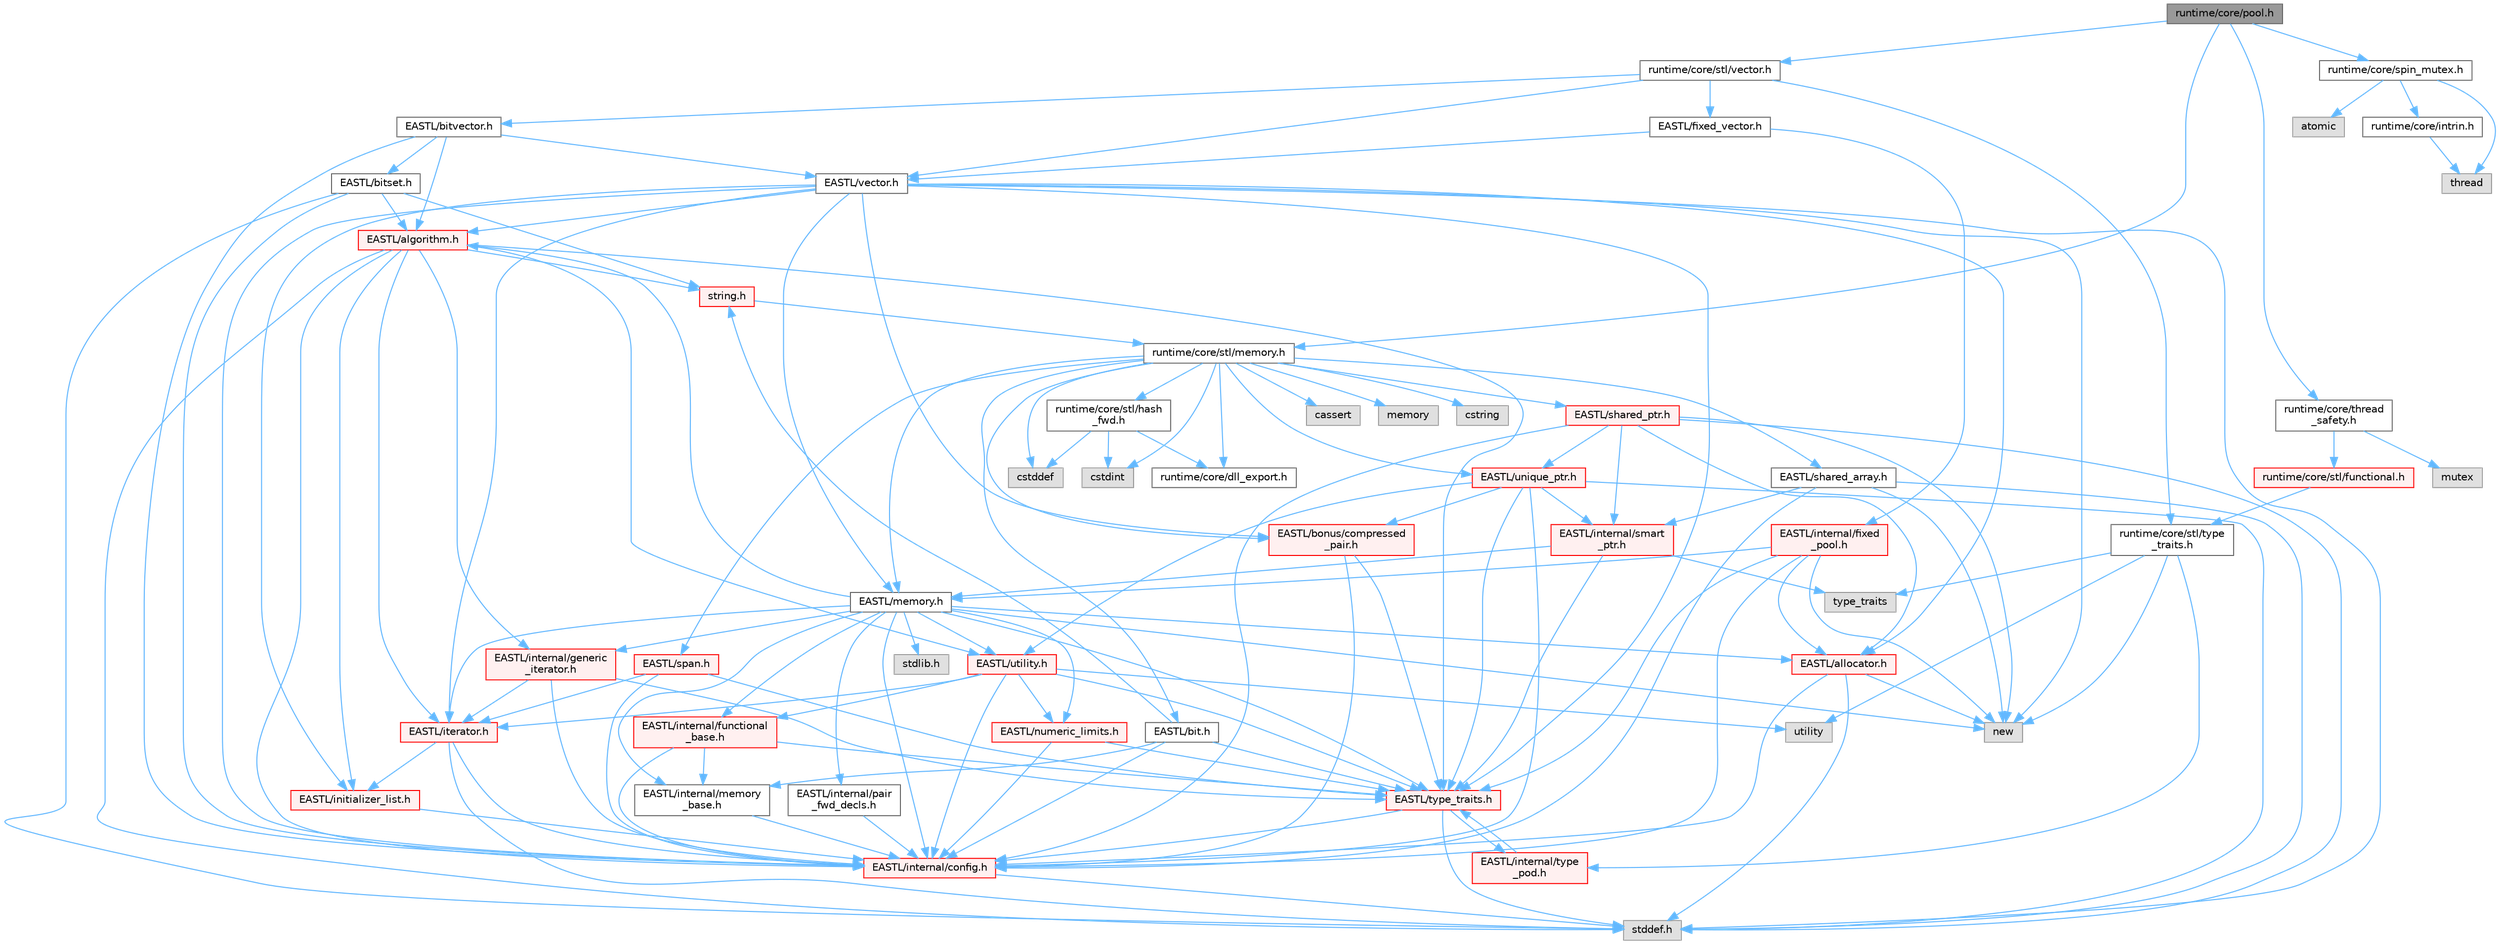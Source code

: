 digraph "runtime/core/pool.h"
{
 // LATEX_PDF_SIZE
  bgcolor="transparent";
  edge [fontname=Helvetica,fontsize=10,labelfontname=Helvetica,labelfontsize=10];
  node [fontname=Helvetica,fontsize=10,shape=box,height=0.2,width=0.4];
  Node1 [id="Node000001",label="runtime/core/pool.h",height=0.2,width=0.4,color="gray40", fillcolor="grey60", style="filled", fontcolor="black",tooltip=" "];
  Node1 -> Node2 [id="edge1_Node000001_Node000002",color="steelblue1",style="solid",tooltip=" "];
  Node2 [id="Node000002",label="runtime/core/stl/vector.h",height=0.2,width=0.4,color="grey40", fillcolor="white", style="filled",URL="$core_2stl_2vector_8h.html",tooltip=" "];
  Node2 -> Node3 [id="edge2_Node000002_Node000003",color="steelblue1",style="solid",tooltip=" "];
  Node3 [id="Node000003",label="EASTL/vector.h",height=0.2,width=0.4,color="grey40", fillcolor="white", style="filled",URL="$_e_a_s_t_l_2include_2_e_a_s_t_l_2vector_8h.html",tooltip=" "];
  Node3 -> Node4 [id="edge3_Node000003_Node000004",color="steelblue1",style="solid",tooltip=" "];
  Node4 [id="Node000004",label="EASTL/algorithm.h",height=0.2,width=0.4,color="red", fillcolor="#FFF0F0", style="filled",URL="$_e_a_s_t_l_2include_2_e_a_s_t_l_2algorithm_8h.html",tooltip=" "];
  Node4 -> Node5 [id="edge4_Node000004_Node000005",color="steelblue1",style="solid",tooltip=" "];
  Node5 [id="Node000005",label="EASTL/internal/config.h",height=0.2,width=0.4,color="red", fillcolor="#FFF0F0", style="filled",URL="$config_8h.html",tooltip=" "];
  Node5 -> Node13 [id="edge5_Node000005_Node000013",color="steelblue1",style="solid",tooltip=" "];
  Node13 [id="Node000013",label="stddef.h",height=0.2,width=0.4,color="grey60", fillcolor="#E0E0E0", style="filled",tooltip=" "];
  Node4 -> Node14 [id="edge6_Node000004_Node000014",color="steelblue1",style="solid",tooltip=" "];
  Node14 [id="Node000014",label="EASTL/type_traits.h",height=0.2,width=0.4,color="red", fillcolor="#FFF0F0", style="filled",URL="$_e_a_s_t_l_2include_2_e_a_s_t_l_2type__traits_8h.html",tooltip=" "];
  Node14 -> Node5 [id="edge7_Node000014_Node000005",color="steelblue1",style="solid",tooltip=" "];
  Node14 -> Node13 [id="edge8_Node000014_Node000013",color="steelblue1",style="solid",tooltip=" "];
  Node14 -> Node22 [id="edge9_Node000014_Node000022",color="steelblue1",style="solid",tooltip=" "];
  Node22 [id="Node000022",label="EASTL/internal/type\l_pod.h",height=0.2,width=0.4,color="red", fillcolor="#FFF0F0", style="filled",URL="$type__pod_8h.html",tooltip=" "];
  Node22 -> Node14 [id="edge10_Node000022_Node000014",color="steelblue1",style="solid",tooltip=" "];
  Node4 -> Node27 [id="edge11_Node000004_Node000027",color="steelblue1",style="solid",tooltip=" "];
  Node27 [id="Node000027",label="EASTL/initializer_list.h",height=0.2,width=0.4,color="red", fillcolor="#FFF0F0", style="filled",URL="$initializer__list_8h.html",tooltip=" "];
  Node27 -> Node5 [id="edge12_Node000027_Node000005",color="steelblue1",style="solid",tooltip=" "];
  Node4 -> Node26 [id="edge13_Node000004_Node000026",color="steelblue1",style="solid",tooltip=" "];
  Node26 [id="Node000026",label="EASTL/iterator.h",height=0.2,width=0.4,color="red", fillcolor="#FFF0F0", style="filled",URL="$_e_a_s_t_l_2include_2_e_a_s_t_l_2iterator_8h.html",tooltip=" "];
  Node26 -> Node5 [id="edge14_Node000026_Node000005",color="steelblue1",style="solid",tooltip=" "];
  Node26 -> Node27 [id="edge15_Node000026_Node000027",color="steelblue1",style="solid",tooltip=" "];
  Node26 -> Node13 [id="edge16_Node000026_Node000013",color="steelblue1",style="solid",tooltip=" "];
  Node4 -> Node45 [id="edge17_Node000004_Node000045",color="steelblue1",style="solid",tooltip=" "];
  Node45 [id="Node000045",label="EASTL/utility.h",height=0.2,width=0.4,color="red", fillcolor="#FFF0F0", style="filled",URL="$_e_a_s_t_l_2include_2_e_a_s_t_l_2utility_8h.html",tooltip=" "];
  Node45 -> Node5 [id="edge18_Node000045_Node000005",color="steelblue1",style="solid",tooltip=" "];
  Node45 -> Node14 [id="edge19_Node000045_Node000014",color="steelblue1",style="solid",tooltip=" "];
  Node45 -> Node26 [id="edge20_Node000045_Node000026",color="steelblue1",style="solid",tooltip=" "];
  Node45 -> Node46 [id="edge21_Node000045_Node000046",color="steelblue1",style="solid",tooltip=" "];
  Node46 [id="Node000046",label="EASTL/numeric_limits.h",height=0.2,width=0.4,color="red", fillcolor="#FFF0F0", style="filled",URL="$numeric__limits_8h.html",tooltip=" "];
  Node46 -> Node5 [id="edge22_Node000046_Node000005",color="steelblue1",style="solid",tooltip=" "];
  Node46 -> Node14 [id="edge23_Node000046_Node000014",color="steelblue1",style="solid",tooltip=" "];
  Node45 -> Node42 [id="edge24_Node000045_Node000042",color="steelblue1",style="solid",tooltip=" "];
  Node42 [id="Node000042",label="EASTL/internal/functional\l_base.h",height=0.2,width=0.4,color="red", fillcolor="#FFF0F0", style="filled",URL="$functional__base_8h.html",tooltip=" "];
  Node42 -> Node5 [id="edge25_Node000042_Node000005",color="steelblue1",style="solid",tooltip=" "];
  Node42 -> Node38 [id="edge26_Node000042_Node000038",color="steelblue1",style="solid",tooltip=" "];
  Node38 [id="Node000038",label="EASTL/internal/memory\l_base.h",height=0.2,width=0.4,color="grey40", fillcolor="white", style="filled",URL="$memory__base_8h.html",tooltip=" "];
  Node38 -> Node5 [id="edge27_Node000038_Node000005",color="steelblue1",style="solid",tooltip=" "];
  Node42 -> Node14 [id="edge28_Node000042_Node000014",color="steelblue1",style="solid",tooltip=" "];
  Node45 -> Node53 [id="edge29_Node000045_Node000053",color="steelblue1",style="solid",tooltip=" "];
  Node53 [id="Node000053",label="utility",height=0.2,width=0.4,color="grey60", fillcolor="#E0E0E0", style="filled",tooltip=" "];
  Node4 -> Node40 [id="edge30_Node000004_Node000040",color="steelblue1",style="solid",tooltip=" "];
  Node40 [id="Node000040",label="EASTL/internal/generic\l_iterator.h",height=0.2,width=0.4,color="red", fillcolor="#FFF0F0", style="filled",URL="$generic__iterator_8h.html",tooltip=" "];
  Node40 -> Node5 [id="edge31_Node000040_Node000005",color="steelblue1",style="solid",tooltip=" "];
  Node40 -> Node26 [id="edge32_Node000040_Node000026",color="steelblue1",style="solid",tooltip=" "];
  Node40 -> Node14 [id="edge33_Node000040_Node000014",color="steelblue1",style="solid",tooltip=" "];
  Node4 -> Node13 [id="edge34_Node000004_Node000013",color="steelblue1",style="solid",tooltip=" "];
  Node4 -> Node28 [id="edge35_Node000004_Node000028",color="steelblue1",style="solid",tooltip=" "];
  Node28 [id="Node000028",label="string.h",height=0.2,width=0.4,color="red", fillcolor="#FFF0F0", style="filled",URL="$string_8h.html",tooltip=" "];
  Node28 -> Node31 [id="edge36_Node000028_Node000031",color="steelblue1",style="solid",tooltip=" "];
  Node31 [id="Node000031",label="runtime/core/stl/memory.h",height=0.2,width=0.4,color="grey40", fillcolor="white", style="filled",URL="$core_2stl_2memory_8h.html",tooltip=" "];
  Node31 -> Node32 [id="edge37_Node000031_Node000032",color="steelblue1",style="solid",tooltip=" "];
  Node32 [id="Node000032",label="cstddef",height=0.2,width=0.4,color="grey60", fillcolor="#E0E0E0", style="filled",tooltip=" "];
  Node31 -> Node33 [id="edge38_Node000031_Node000033",color="steelblue1",style="solid",tooltip=" "];
  Node33 [id="Node000033",label="cstdint",height=0.2,width=0.4,color="grey60", fillcolor="#E0E0E0", style="filled",tooltip=" "];
  Node31 -> Node34 [id="edge39_Node000031_Node000034",color="steelblue1",style="solid",tooltip=" "];
  Node34 [id="Node000034",label="cassert",height=0.2,width=0.4,color="grey60", fillcolor="#E0E0E0", style="filled",tooltip=" "];
  Node31 -> Node35 [id="edge40_Node000031_Node000035",color="steelblue1",style="solid",tooltip=" "];
  Node35 [id="Node000035",label="memory",height=0.2,width=0.4,color="grey60", fillcolor="#E0E0E0", style="filled",tooltip=" "];
  Node31 -> Node36 [id="edge41_Node000031_Node000036",color="steelblue1",style="solid",tooltip=" "];
  Node36 [id="Node000036",label="cstring",height=0.2,width=0.4,color="grey60", fillcolor="#E0E0E0", style="filled",tooltip=" "];
  Node31 -> Node37 [id="edge42_Node000031_Node000037",color="steelblue1",style="solid",tooltip=" "];
  Node37 [id="Node000037",label="EASTL/bit.h",height=0.2,width=0.4,color="grey40", fillcolor="white", style="filled",URL="$bit_8h.html",tooltip=" "];
  Node37 -> Node5 [id="edge43_Node000037_Node000005",color="steelblue1",style="solid",tooltip=" "];
  Node37 -> Node38 [id="edge44_Node000037_Node000038",color="steelblue1",style="solid",tooltip=" "];
  Node37 -> Node14 [id="edge45_Node000037_Node000014",color="steelblue1",style="solid",tooltip=" "];
  Node37 -> Node28 [id="edge46_Node000037_Node000028",color="steelblue1",style="solid",tooltip=" "];
  Node31 -> Node39 [id="edge47_Node000031_Node000039",color="steelblue1",style="solid",tooltip=" "];
  Node39 [id="Node000039",label="EASTL/memory.h",height=0.2,width=0.4,color="grey40", fillcolor="white", style="filled",URL="$_e_a_s_t_l_2include_2_e_a_s_t_l_2memory_8h.html",tooltip=" "];
  Node39 -> Node5 [id="edge48_Node000039_Node000005",color="steelblue1",style="solid",tooltip=" "];
  Node39 -> Node38 [id="edge49_Node000039_Node000038",color="steelblue1",style="solid",tooltip=" "];
  Node39 -> Node40 [id="edge50_Node000039_Node000040",color="steelblue1",style="solid",tooltip=" "];
  Node39 -> Node41 [id="edge51_Node000039_Node000041",color="steelblue1",style="solid",tooltip=" "];
  Node41 [id="Node000041",label="EASTL/internal/pair\l_fwd_decls.h",height=0.2,width=0.4,color="grey40", fillcolor="white", style="filled",URL="$pair__fwd__decls_8h.html",tooltip=" "];
  Node41 -> Node5 [id="edge52_Node000041_Node000005",color="steelblue1",style="solid",tooltip=" "];
  Node39 -> Node42 [id="edge53_Node000039_Node000042",color="steelblue1",style="solid",tooltip=" "];
  Node39 -> Node4 [id="edge54_Node000039_Node000004",color="steelblue1",style="solid",tooltip=" "];
  Node39 -> Node14 [id="edge55_Node000039_Node000014",color="steelblue1",style="solid",tooltip=" "];
  Node39 -> Node43 [id="edge56_Node000039_Node000043",color="steelblue1",style="solid",tooltip=" "];
  Node43 [id="Node000043",label="EASTL/allocator.h",height=0.2,width=0.4,color="red", fillcolor="#FFF0F0", style="filled",URL="$allocator_8h.html",tooltip=" "];
  Node43 -> Node5 [id="edge57_Node000043_Node000005",color="steelblue1",style="solid",tooltip=" "];
  Node43 -> Node13 [id="edge58_Node000043_Node000013",color="steelblue1",style="solid",tooltip=" "];
  Node43 -> Node44 [id="edge59_Node000043_Node000044",color="steelblue1",style="solid",tooltip=" "];
  Node44 [id="Node000044",label="new",height=0.2,width=0.4,color="grey60", fillcolor="#E0E0E0", style="filled",tooltip=" "];
  Node39 -> Node26 [id="edge60_Node000039_Node000026",color="steelblue1",style="solid",tooltip=" "];
  Node39 -> Node45 [id="edge61_Node000039_Node000045",color="steelblue1",style="solid",tooltip=" "];
  Node39 -> Node46 [id="edge62_Node000039_Node000046",color="steelblue1",style="solid",tooltip=" "];
  Node39 -> Node54 [id="edge63_Node000039_Node000054",color="steelblue1",style="solid",tooltip=" "];
  Node54 [id="Node000054",label="stdlib.h",height=0.2,width=0.4,color="grey60", fillcolor="#E0E0E0", style="filled",tooltip=" "];
  Node39 -> Node44 [id="edge64_Node000039_Node000044",color="steelblue1",style="solid",tooltip=" "];
  Node31 -> Node55 [id="edge65_Node000031_Node000055",color="steelblue1",style="solid",tooltip=" "];
  Node55 [id="Node000055",label="EASTL/shared_array.h",height=0.2,width=0.4,color="grey40", fillcolor="white", style="filled",URL="$shared__array_8h.html",tooltip=" "];
  Node55 -> Node5 [id="edge66_Node000055_Node000005",color="steelblue1",style="solid",tooltip=" "];
  Node55 -> Node56 [id="edge67_Node000055_Node000056",color="steelblue1",style="solid",tooltip=" "];
  Node56 [id="Node000056",label="EASTL/internal/smart\l_ptr.h",height=0.2,width=0.4,color="red", fillcolor="#FFF0F0", style="filled",URL="$smart__ptr_8h.html",tooltip=" "];
  Node56 -> Node57 [id="edge68_Node000056_Node000057",color="steelblue1",style="solid",tooltip=" "];
  Node57 [id="Node000057",label="type_traits",height=0.2,width=0.4,color="grey60", fillcolor="#E0E0E0", style="filled",tooltip=" "];
  Node56 -> Node39 [id="edge69_Node000056_Node000039",color="steelblue1",style="solid",tooltip=" "];
  Node56 -> Node14 [id="edge70_Node000056_Node000014",color="steelblue1",style="solid",tooltip=" "];
  Node55 -> Node44 [id="edge71_Node000055_Node000044",color="steelblue1",style="solid",tooltip=" "];
  Node55 -> Node13 [id="edge72_Node000055_Node000013",color="steelblue1",style="solid",tooltip=" "];
  Node31 -> Node58 [id="edge73_Node000031_Node000058",color="steelblue1",style="solid",tooltip=" "];
  Node58 [id="Node000058",label="EASTL/unique_ptr.h",height=0.2,width=0.4,color="red", fillcolor="#FFF0F0", style="filled",URL="$unique__ptr_8h.html",tooltip=" "];
  Node58 -> Node59 [id="edge74_Node000058_Node000059",color="steelblue1",style="solid",tooltip=" "];
  Node59 [id="Node000059",label="EASTL/bonus/compressed\l_pair.h",height=0.2,width=0.4,color="red", fillcolor="#FFF0F0", style="filled",URL="$compressed__pair_8h.html",tooltip=" "];
  Node59 -> Node5 [id="edge75_Node000059_Node000005",color="steelblue1",style="solid",tooltip=" "];
  Node59 -> Node14 [id="edge76_Node000059_Node000014",color="steelblue1",style="solid",tooltip=" "];
  Node58 -> Node5 [id="edge77_Node000058_Node000005",color="steelblue1",style="solid",tooltip=" "];
  Node58 -> Node56 [id="edge78_Node000058_Node000056",color="steelblue1",style="solid",tooltip=" "];
  Node58 -> Node14 [id="edge79_Node000058_Node000014",color="steelblue1",style="solid",tooltip=" "];
  Node58 -> Node45 [id="edge80_Node000058_Node000045",color="steelblue1",style="solid",tooltip=" "];
  Node58 -> Node13 [id="edge81_Node000058_Node000013",color="steelblue1",style="solid",tooltip=" "];
  Node31 -> Node66 [id="edge82_Node000031_Node000066",color="steelblue1",style="solid",tooltip=" "];
  Node66 [id="Node000066",label="EASTL/shared_ptr.h",height=0.2,width=0.4,color="red", fillcolor="#FFF0F0", style="filled",URL="$shared__ptr_8h.html",tooltip=" "];
  Node66 -> Node5 [id="edge83_Node000066_Node000005",color="steelblue1",style="solid",tooltip=" "];
  Node66 -> Node56 [id="edge84_Node000066_Node000056",color="steelblue1",style="solid",tooltip=" "];
  Node66 -> Node58 [id="edge85_Node000066_Node000058",color="steelblue1",style="solid",tooltip=" "];
  Node66 -> Node43 [id="edge86_Node000066_Node000043",color="steelblue1",style="solid",tooltip=" "];
  Node66 -> Node44 [id="edge87_Node000066_Node000044",color="steelblue1",style="solid",tooltip=" "];
  Node66 -> Node13 [id="edge88_Node000066_Node000013",color="steelblue1",style="solid",tooltip=" "];
  Node31 -> Node146 [id="edge89_Node000031_Node000146",color="steelblue1",style="solid",tooltip=" "];
  Node146 [id="Node000146",label="EASTL/span.h",height=0.2,width=0.4,color="red", fillcolor="#FFF0F0", style="filled",URL="$span_8h.html",tooltip=" "];
  Node146 -> Node5 [id="edge90_Node000146_Node000005",color="steelblue1",style="solid",tooltip=" "];
  Node146 -> Node14 [id="edge91_Node000146_Node000014",color="steelblue1",style="solid",tooltip=" "];
  Node146 -> Node26 [id="edge92_Node000146_Node000026",color="steelblue1",style="solid",tooltip=" "];
  Node31 -> Node59 [id="edge93_Node000031_Node000059",color="steelblue1",style="solid",tooltip=" "];
  Node31 -> Node149 [id="edge94_Node000031_Node000149",color="steelblue1",style="solid",tooltip=" "];
  Node149 [id="Node000149",label="runtime/core/dll_export.h",height=0.2,width=0.4,color="grey40", fillcolor="white", style="filled",URL="$dll__export_8h.html",tooltip=" "];
  Node31 -> Node150 [id="edge95_Node000031_Node000150",color="steelblue1",style="solid",tooltip=" "];
  Node150 [id="Node000150",label="runtime/core/stl/hash\l_fwd.h",height=0.2,width=0.4,color="grey40", fillcolor="white", style="filled",URL="$hash__fwd_8h.html",tooltip=" "];
  Node150 -> Node32 [id="edge96_Node000150_Node000032",color="steelblue1",style="solid",tooltip=" "];
  Node150 -> Node33 [id="edge97_Node000150_Node000033",color="steelblue1",style="solid",tooltip=" "];
  Node150 -> Node149 [id="edge98_Node000150_Node000149",color="steelblue1",style="solid",tooltip=" "];
  Node3 -> Node43 [id="edge99_Node000003_Node000043",color="steelblue1",style="solid",tooltip=" "];
  Node3 -> Node59 [id="edge100_Node000003_Node000059",color="steelblue1",style="solid",tooltip=" "];
  Node3 -> Node27 [id="edge101_Node000003_Node000027",color="steelblue1",style="solid",tooltip=" "];
  Node3 -> Node5 [id="edge102_Node000003_Node000005",color="steelblue1",style="solid",tooltip=" "];
  Node3 -> Node26 [id="edge103_Node000003_Node000026",color="steelblue1",style="solid",tooltip=" "];
  Node3 -> Node39 [id="edge104_Node000003_Node000039",color="steelblue1",style="solid",tooltip=" "];
  Node3 -> Node14 [id="edge105_Node000003_Node000014",color="steelblue1",style="solid",tooltip=" "];
  Node3 -> Node13 [id="edge106_Node000003_Node000013",color="steelblue1",style="solid",tooltip=" "];
  Node3 -> Node44 [id="edge107_Node000003_Node000044",color="steelblue1",style="solid",tooltip=" "];
  Node2 -> Node153 [id="edge108_Node000002_Node000153",color="steelblue1",style="solid",tooltip=" "];
  Node153 [id="Node000153",label="EASTL/fixed_vector.h",height=0.2,width=0.4,color="grey40", fillcolor="white", style="filled",URL="$fixed__vector_8h.html",tooltip=" "];
  Node153 -> Node3 [id="edge109_Node000153_Node000003",color="steelblue1",style="solid",tooltip=" "];
  Node153 -> Node154 [id="edge110_Node000153_Node000154",color="steelblue1",style="solid",tooltip=" "];
  Node154 [id="Node000154",label="EASTL/internal/fixed\l_pool.h",height=0.2,width=0.4,color="red", fillcolor="#FFF0F0", style="filled",URL="$fixed__pool_8h.html",tooltip=" "];
  Node154 -> Node5 [id="edge111_Node000154_Node000005",color="steelblue1",style="solid",tooltip=" "];
  Node154 -> Node39 [id="edge112_Node000154_Node000039",color="steelblue1",style="solid",tooltip=" "];
  Node154 -> Node43 [id="edge113_Node000154_Node000043",color="steelblue1",style="solid",tooltip=" "];
  Node154 -> Node14 [id="edge114_Node000154_Node000014",color="steelblue1",style="solid",tooltip=" "];
  Node154 -> Node44 [id="edge115_Node000154_Node000044",color="steelblue1",style="solid",tooltip=" "];
  Node2 -> Node155 [id="edge116_Node000002_Node000155",color="steelblue1",style="solid",tooltip=" "];
  Node155 [id="Node000155",label="EASTL/bitvector.h",height=0.2,width=0.4,color="grey40", fillcolor="white", style="filled",URL="$bitvector_8h.html",tooltip=" "];
  Node155 -> Node5 [id="edge117_Node000155_Node000005",color="steelblue1",style="solid",tooltip=" "];
  Node155 -> Node3 [id="edge118_Node000155_Node000003",color="steelblue1",style="solid",tooltip=" "];
  Node155 -> Node4 [id="edge119_Node000155_Node000004",color="steelblue1",style="solid",tooltip=" "];
  Node155 -> Node156 [id="edge120_Node000155_Node000156",color="steelblue1",style="solid",tooltip=" "];
  Node156 [id="Node000156",label="EASTL/bitset.h",height=0.2,width=0.4,color="grey40", fillcolor="white", style="filled",URL="$bitset_8h.html",tooltip=" "];
  Node156 -> Node5 [id="edge121_Node000156_Node000005",color="steelblue1",style="solid",tooltip=" "];
  Node156 -> Node4 [id="edge122_Node000156_Node000004",color="steelblue1",style="solid",tooltip=" "];
  Node156 -> Node13 [id="edge123_Node000156_Node000013",color="steelblue1",style="solid",tooltip=" "];
  Node156 -> Node28 [id="edge124_Node000156_Node000028",color="steelblue1",style="solid",tooltip=" "];
  Node2 -> Node157 [id="edge125_Node000002_Node000157",color="steelblue1",style="solid",tooltip=" "];
  Node157 [id="Node000157",label="runtime/core/stl/type\l_traits.h",height=0.2,width=0.4,color="grey40", fillcolor="white", style="filled",URL="$core_2stl_2type__traits_8h.html",tooltip=" "];
  Node157 -> Node44 [id="edge126_Node000157_Node000044",color="steelblue1",style="solid",tooltip=" "];
  Node157 -> Node53 [id="edge127_Node000157_Node000053",color="steelblue1",style="solid",tooltip=" "];
  Node157 -> Node57 [id="edge128_Node000157_Node000057",color="steelblue1",style="solid",tooltip=" "];
  Node157 -> Node22 [id="edge129_Node000157_Node000022",color="steelblue1",style="solid",tooltip=" "];
  Node1 -> Node31 [id="edge130_Node000001_Node000031",color="steelblue1",style="solid",tooltip=" "];
  Node1 -> Node158 [id="edge131_Node000001_Node000158",color="steelblue1",style="solid",tooltip=" "];
  Node158 [id="Node000158",label="runtime/core/spin_mutex.h",height=0.2,width=0.4,color="grey40", fillcolor="white", style="filled",URL="$spin__mutex_8h.html",tooltip=" "];
  Node158 -> Node159 [id="edge132_Node000158_Node000159",color="steelblue1",style="solid",tooltip=" "];
  Node159 [id="Node000159",label="atomic",height=0.2,width=0.4,color="grey60", fillcolor="#E0E0E0", style="filled",tooltip=" "];
  Node158 -> Node160 [id="edge133_Node000158_Node000160",color="steelblue1",style="solid",tooltip=" "];
  Node160 [id="Node000160",label="thread",height=0.2,width=0.4,color="grey60", fillcolor="#E0E0E0", style="filled",tooltip=" "];
  Node158 -> Node161 [id="edge134_Node000158_Node000161",color="steelblue1",style="solid",tooltip=" "];
  Node161 [id="Node000161",label="runtime/core/intrin.h",height=0.2,width=0.4,color="grey40", fillcolor="white", style="filled",URL="$intrin_8h.html",tooltip=" "];
  Node161 -> Node160 [id="edge135_Node000161_Node000160",color="steelblue1",style="solid",tooltip=" "];
  Node1 -> Node162 [id="edge136_Node000001_Node000162",color="steelblue1",style="solid",tooltip=" "];
  Node162 [id="Node000162",label="runtime/core/thread\l_safety.h",height=0.2,width=0.4,color="grey40", fillcolor="white", style="filled",URL="$thread__safety_8h.html",tooltip=" "];
  Node162 -> Node163 [id="edge137_Node000162_Node000163",color="steelblue1",style="solid",tooltip=" "];
  Node163 [id="Node000163",label="mutex",height=0.2,width=0.4,color="grey60", fillcolor="#E0E0E0", style="filled",tooltip=" "];
  Node162 -> Node164 [id="edge138_Node000162_Node000164",color="steelblue1",style="solid",tooltip=" "];
  Node164 [id="Node000164",label="runtime/core/stl/functional.h",height=0.2,width=0.4,color="red", fillcolor="#FFF0F0", style="filled",URL="$core_2stl_2functional_8h.html",tooltip=" "];
  Node164 -> Node157 [id="edge139_Node000164_Node000157",color="steelblue1",style="solid",tooltip=" "];
}
